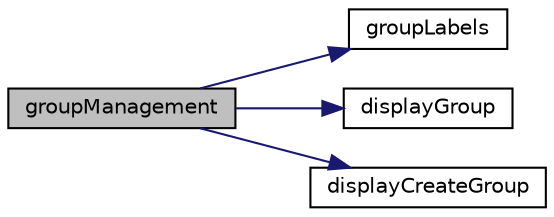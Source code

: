 digraph "groupManagement"
{
  edge [fontname="Helvetica",fontsize="10",labelfontname="Helvetica",labelfontsize="10"];
  node [fontname="Helvetica",fontsize="10",shape=record];
  rankdir="LR";
  Node1 [label="groupManagement",height=0.2,width=0.4,color="black", fillcolor="grey75", style="filled", fontcolor="black"];
  Node1 -> Node2 [color="midnightblue",fontsize="10",style="solid",fontname="Helvetica"];
  Node2 [label="groupLabels",height=0.2,width=0.4,color="black", fillcolor="white", style="filled",URL="$management_library_8php.html#a4c21018719f02b20dcbf3dde887b9aa0"];
  Node1 -> Node3 [color="midnightblue",fontsize="10",style="solid",fontname="Helvetica"];
  Node3 [label="displayGroup",height=0.2,width=0.4,color="black", fillcolor="white", style="filled",URL="$management_library_8php.html#a277865a80915b04ce5480679ddd453f4"];
  Node1 -> Node4 [color="midnightblue",fontsize="10",style="solid",fontname="Helvetica"];
  Node4 [label="displayCreateGroup",height=0.2,width=0.4,color="black", fillcolor="white", style="filled",URL="$management_library_8php.html#a3e5a997ac541ca9133453b0ad9799978"];
}
